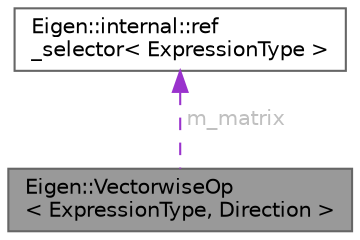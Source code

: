digraph "Eigen::VectorwiseOp&lt; ExpressionType, Direction &gt;"
{
 // LATEX_PDF_SIZE
  bgcolor="transparent";
  edge [fontname=Helvetica,fontsize=10,labelfontname=Helvetica,labelfontsize=10];
  node [fontname=Helvetica,fontsize=10,shape=box,height=0.2,width=0.4];
  Node1 [id="Node000001",label="Eigen::VectorwiseOp\l\< ExpressionType, Direction \>",height=0.2,width=0.4,color="gray40", fillcolor="grey60", style="filled", fontcolor="black",tooltip="Pseudo expression providing partial reduction operations"];
  Node2 -> Node1 [id="edge1_Node000001_Node000002",dir="back",color="darkorchid3",style="dashed",tooltip=" ",label=" m_matrix",fontcolor="grey" ];
  Node2 [id="Node000002",label="Eigen::internal::ref\l_selector\< ExpressionType \>",height=0.2,width=0.4,color="gray40", fillcolor="white", style="filled",URL="$struct_eigen_1_1internal_1_1ref__selector.html",tooltip=" "];
}

